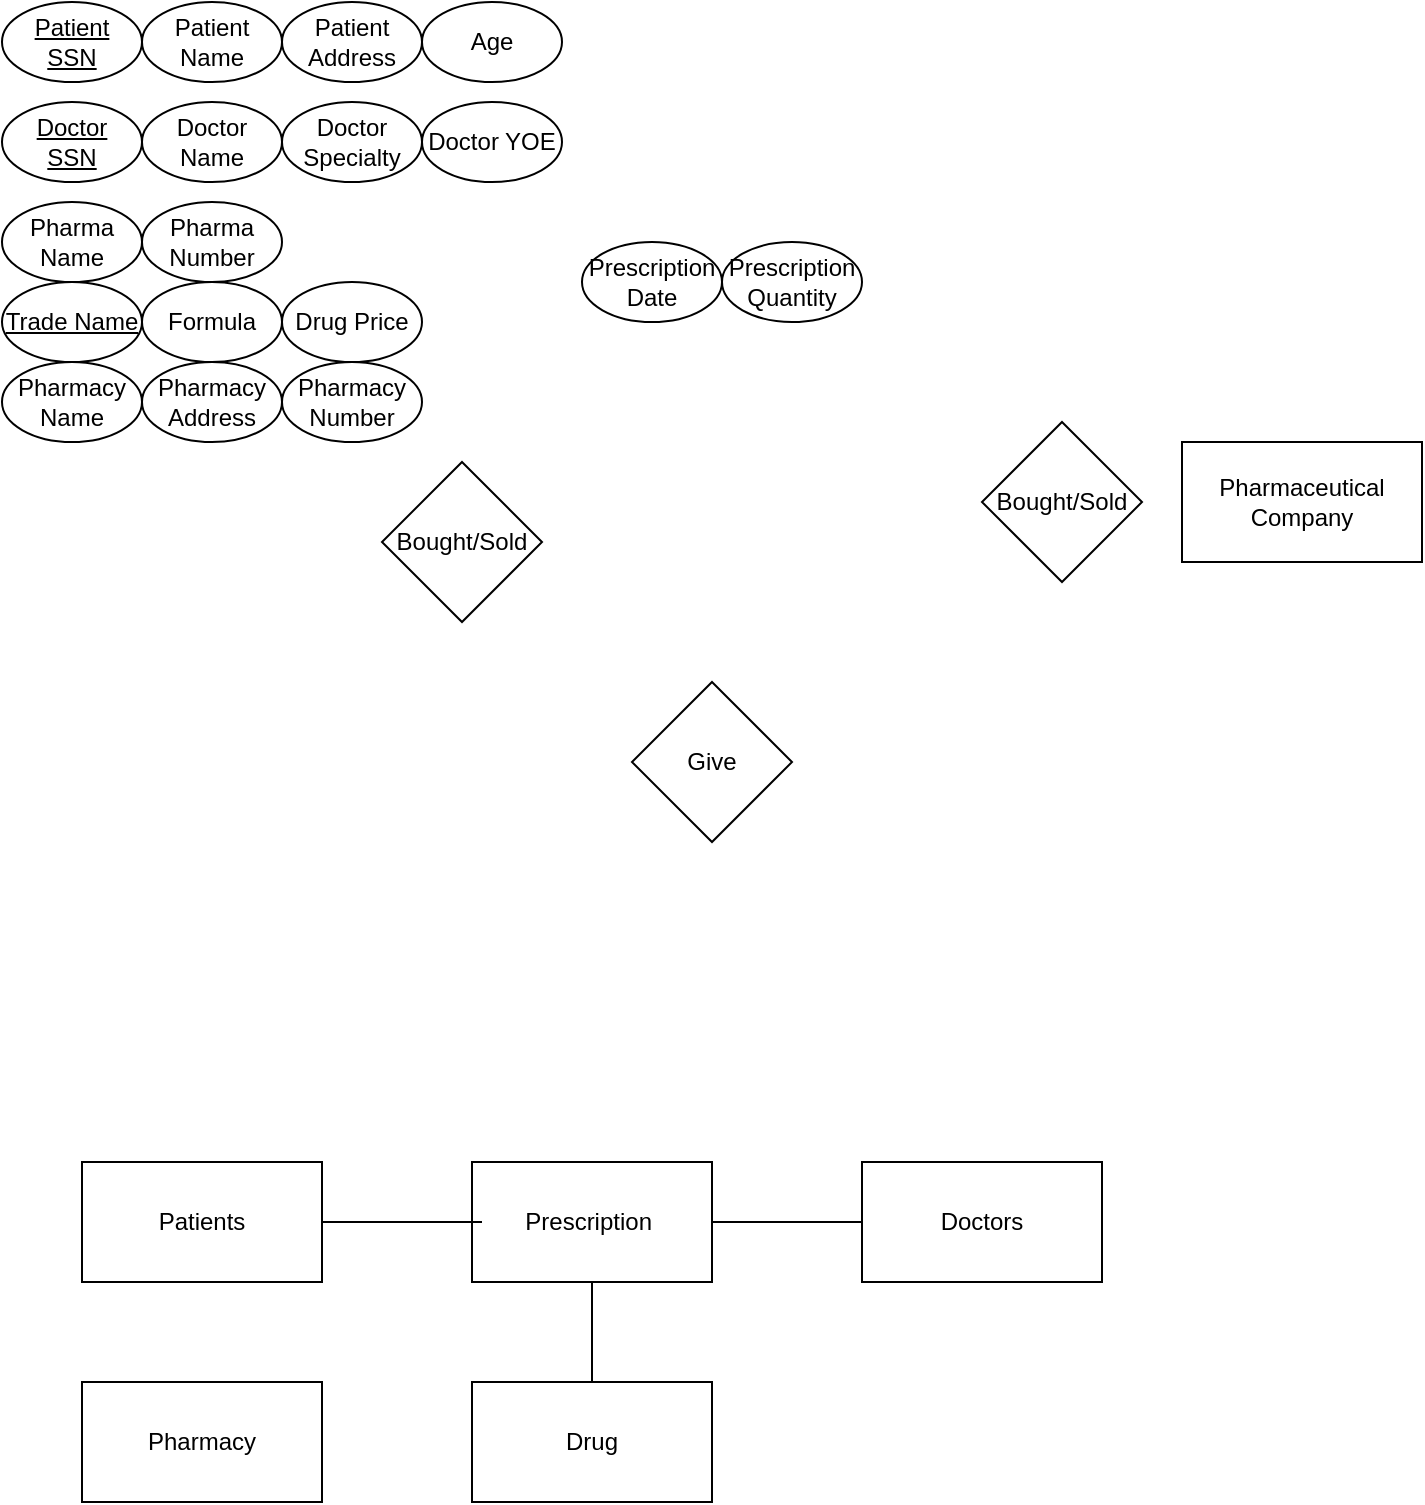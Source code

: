 <mxfile version="23.1.0" type="github">
  <diagram name="Page-1" id="hIHVy5FgZgw4W-eZyw8X">
    <mxGraphModel dx="1034" dy="505" grid="1" gridSize="10" guides="1" tooltips="1" connect="1" arrows="1" fold="1" page="1" pageScale="1" pageWidth="850" pageHeight="1100" math="0" shadow="0">
      <root>
        <mxCell id="0" />
        <mxCell id="1" parent="0" />
        <mxCell id="u85HrKHD46vmr78Bl2Hf-1" value="Patients" style="rounded=0;whiteSpace=wrap;html=1;" parent="1" vertex="1">
          <mxGeometry x="110" y="580" width="120" height="60" as="geometry" />
        </mxCell>
        <mxCell id="u85HrKHD46vmr78Bl2Hf-2" value="Doctors" style="rounded=0;whiteSpace=wrap;html=1;" parent="1" vertex="1">
          <mxGeometry x="500" y="580" width="120" height="60" as="geometry" />
        </mxCell>
        <mxCell id="u85HrKHD46vmr78Bl2Hf-3" value="Pharmacy" style="rounded=0;whiteSpace=wrap;html=1;" parent="1" vertex="1">
          <mxGeometry x="110" y="690" width="120" height="60" as="geometry" />
        </mxCell>
        <mxCell id="u85HrKHD46vmr78Bl2Hf-4" value="Pharmaceutical Company" style="rounded=0;whiteSpace=wrap;html=1;" parent="1" vertex="1">
          <mxGeometry x="660" y="220" width="120" height="60" as="geometry" />
        </mxCell>
        <mxCell id="u85HrKHD46vmr78Bl2Hf-5" value="Drug" style="rounded=0;whiteSpace=wrap;html=1;" parent="1" vertex="1">
          <mxGeometry x="305" y="690" width="120" height="60" as="geometry" />
        </mxCell>
        <mxCell id="XBV9Z7H60nWluRdTG7Ji-1" value="&lt;u&gt;Patient&lt;br&gt;SSN&lt;/u&gt;" style="ellipse;whiteSpace=wrap;html=1;" parent="1" vertex="1">
          <mxGeometry x="70" width="70" height="40" as="geometry" />
        </mxCell>
        <mxCell id="XBV9Z7H60nWluRdTG7Ji-2" value="Patient Name" style="ellipse;whiteSpace=wrap;html=1;" parent="1" vertex="1">
          <mxGeometry x="140" width="70" height="40" as="geometry" />
        </mxCell>
        <mxCell id="XBV9Z7H60nWluRdTG7Ji-3" value="Patient Address" style="ellipse;whiteSpace=wrap;html=1;" parent="1" vertex="1">
          <mxGeometry x="210" width="70" height="40" as="geometry" />
        </mxCell>
        <mxCell id="XBV9Z7H60nWluRdTG7Ji-4" value="Age" style="ellipse;whiteSpace=wrap;html=1;" parent="1" vertex="1">
          <mxGeometry x="280" width="70" height="40" as="geometry" />
        </mxCell>
        <mxCell id="XBV9Z7H60nWluRdTG7Ji-5" value="&lt;u&gt;Doctor&lt;br&gt;SSN&lt;/u&gt;" style="ellipse;whiteSpace=wrap;html=1;" parent="1" vertex="1">
          <mxGeometry x="70" y="50" width="70" height="40" as="geometry" />
        </mxCell>
        <mxCell id="XBV9Z7H60nWluRdTG7Ji-6" value="Doctor Name" style="ellipse;whiteSpace=wrap;html=1;" parent="1" vertex="1">
          <mxGeometry x="140" y="50" width="70" height="40" as="geometry" />
        </mxCell>
        <mxCell id="XBV9Z7H60nWluRdTG7Ji-7" value="Doctor Specialty" style="ellipse;whiteSpace=wrap;html=1;" parent="1" vertex="1">
          <mxGeometry x="210" y="50" width="70" height="40" as="geometry" />
        </mxCell>
        <mxCell id="XBV9Z7H60nWluRdTG7Ji-8" value="Doctor YOE" style="ellipse;whiteSpace=wrap;html=1;" parent="1" vertex="1">
          <mxGeometry x="280" y="50" width="70" height="40" as="geometry" />
        </mxCell>
        <mxCell id="XBV9Z7H60nWluRdTG7Ji-9" value="Pharma Name" style="ellipse;whiteSpace=wrap;html=1;" parent="1" vertex="1">
          <mxGeometry x="70" y="100" width="70" height="40" as="geometry" />
        </mxCell>
        <mxCell id="XBV9Z7H60nWluRdTG7Ji-10" value="Pharma Number" style="ellipse;whiteSpace=wrap;html=1;" parent="1" vertex="1">
          <mxGeometry x="140" y="100" width="70" height="40" as="geometry" />
        </mxCell>
        <mxCell id="XBV9Z7H60nWluRdTG7Ji-11" value="&lt;u&gt;Trade Name&lt;/u&gt;" style="ellipse;whiteSpace=wrap;html=1;" parent="1" vertex="1">
          <mxGeometry x="70" y="140" width="70" height="40" as="geometry" />
        </mxCell>
        <mxCell id="XBV9Z7H60nWluRdTG7Ji-12" value="Formula" style="ellipse;whiteSpace=wrap;html=1;" parent="1" vertex="1">
          <mxGeometry x="140" y="140" width="70" height="40" as="geometry" />
        </mxCell>
        <mxCell id="XBV9Z7H60nWluRdTG7Ji-13" value="Pharmacy Name" style="ellipse;whiteSpace=wrap;html=1;" parent="1" vertex="1">
          <mxGeometry x="70" y="180" width="70" height="40" as="geometry" />
        </mxCell>
        <mxCell id="XBV9Z7H60nWluRdTG7Ji-14" value="Pharmacy Address" style="ellipse;whiteSpace=wrap;html=1;" parent="1" vertex="1">
          <mxGeometry x="140" y="180" width="70" height="40" as="geometry" />
        </mxCell>
        <mxCell id="XBV9Z7H60nWluRdTG7Ji-15" value="Pharmacy Number" style="ellipse;whiteSpace=wrap;html=1;" parent="1" vertex="1">
          <mxGeometry x="210" y="180" width="70" height="40" as="geometry" />
        </mxCell>
        <mxCell id="XBV9Z7H60nWluRdTG7Ji-16" value="Drug Price" style="ellipse;whiteSpace=wrap;html=1;" parent="1" vertex="1">
          <mxGeometry x="210" y="140" width="70" height="40" as="geometry" />
        </mxCell>
        <mxCell id="XBV9Z7H60nWluRdTG7Ji-17" value="Give" style="rhombus;whiteSpace=wrap;html=1;" parent="1" vertex="1">
          <mxGeometry x="385" y="340" width="80" height="80" as="geometry" />
        </mxCell>
        <mxCell id="XBV9Z7H60nWluRdTG7Ji-18" value="Bought/Sold" style="rhombus;whiteSpace=wrap;html=1;" parent="1" vertex="1">
          <mxGeometry x="560" y="210" width="80" height="80" as="geometry" />
        </mxCell>
        <mxCell id="XBV9Z7H60nWluRdTG7Ji-20" value="Bought/Sold" style="rhombus;whiteSpace=wrap;html=1;" parent="1" vertex="1">
          <mxGeometry x="260" y="230" width="80" height="80" as="geometry" />
        </mxCell>
        <mxCell id="XBV9Z7H60nWluRdTG7Ji-21" value="Prescription&amp;nbsp;" style="rounded=0;whiteSpace=wrap;html=1;" parent="1" vertex="1">
          <mxGeometry x="305" y="580" width="120" height="60" as="geometry" />
        </mxCell>
        <mxCell id="XBV9Z7H60nWluRdTG7Ji-23" value="Prescription Date" style="ellipse;whiteSpace=wrap;html=1;" parent="1" vertex="1">
          <mxGeometry x="360" y="120" width="70" height="40" as="geometry" />
        </mxCell>
        <mxCell id="XBV9Z7H60nWluRdTG7Ji-24" value="Prescription Quantity" style="ellipse;whiteSpace=wrap;html=1;" parent="1" vertex="1">
          <mxGeometry x="430" y="120" width="70" height="40" as="geometry" />
        </mxCell>
        <mxCell id="stduF0-thmk7TWG6AB8o-2" value="" style="endArrow=none;html=1;rounded=0;exitX=1;exitY=0.5;exitDx=0;exitDy=0;" edge="1" parent="1" source="u85HrKHD46vmr78Bl2Hf-1">
          <mxGeometry width="50" height="50" relative="1" as="geometry">
            <mxPoint x="340" y="630" as="sourcePoint" />
            <mxPoint x="310" y="610" as="targetPoint" />
          </mxGeometry>
        </mxCell>
        <mxCell id="stduF0-thmk7TWG6AB8o-6" value="" style="endArrow=none;html=1;rounded=0;exitX=0;exitY=0.5;exitDx=0;exitDy=0;entryX=1;entryY=0.5;entryDx=0;entryDy=0;" edge="1" parent="1" source="u85HrKHD46vmr78Bl2Hf-2" target="XBV9Z7H60nWluRdTG7Ji-21">
          <mxGeometry width="50" height="50" relative="1" as="geometry">
            <mxPoint x="240" y="620" as="sourcePoint" />
            <mxPoint x="320" y="620" as="targetPoint" />
          </mxGeometry>
        </mxCell>
        <mxCell id="stduF0-thmk7TWG6AB8o-7" value="" style="endArrow=none;html=1;rounded=0;entryX=0.5;entryY=1;entryDx=0;entryDy=0;exitX=0.5;exitY=0;exitDx=0;exitDy=0;" edge="1" parent="1" source="u85HrKHD46vmr78Bl2Hf-5" target="XBV9Z7H60nWluRdTG7Ji-21">
          <mxGeometry width="50" height="50" relative="1" as="geometry">
            <mxPoint x="340" y="710" as="sourcePoint" />
            <mxPoint x="390" y="660" as="targetPoint" />
          </mxGeometry>
        </mxCell>
      </root>
    </mxGraphModel>
  </diagram>
</mxfile>
